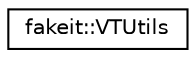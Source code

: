 digraph "Graphical Class Hierarchy"
{
  edge [fontname="Helvetica",fontsize="10",labelfontname="Helvetica",labelfontsize="10"];
  node [fontname="Helvetica",fontsize="10",shape=record];
  rankdir="LR";
  Node1 [label="fakeit::VTUtils",height=0.2,width=0.4,color="black", fillcolor="white", style="filled",URL="$d4/d5e/classfakeit_1_1VTUtils.html"];
}
